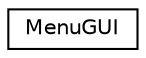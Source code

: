 digraph "Graphical Class Hierarchy"
{
  edge [fontname="Helvetica",fontsize="10",labelfontname="Helvetica",labelfontsize="10"];
  node [fontname="Helvetica",fontsize="10",shape=record];
  rankdir="LR";
  Node1 [label="MenuGUI",height=0.2,width=0.4,color="black", fillcolor="white", style="filled",URL="$class_menu_g_u_i.html",tooltip="Trida, ktera ma za ucel zkraceni kodu ve tride CivEngine. "];
}
